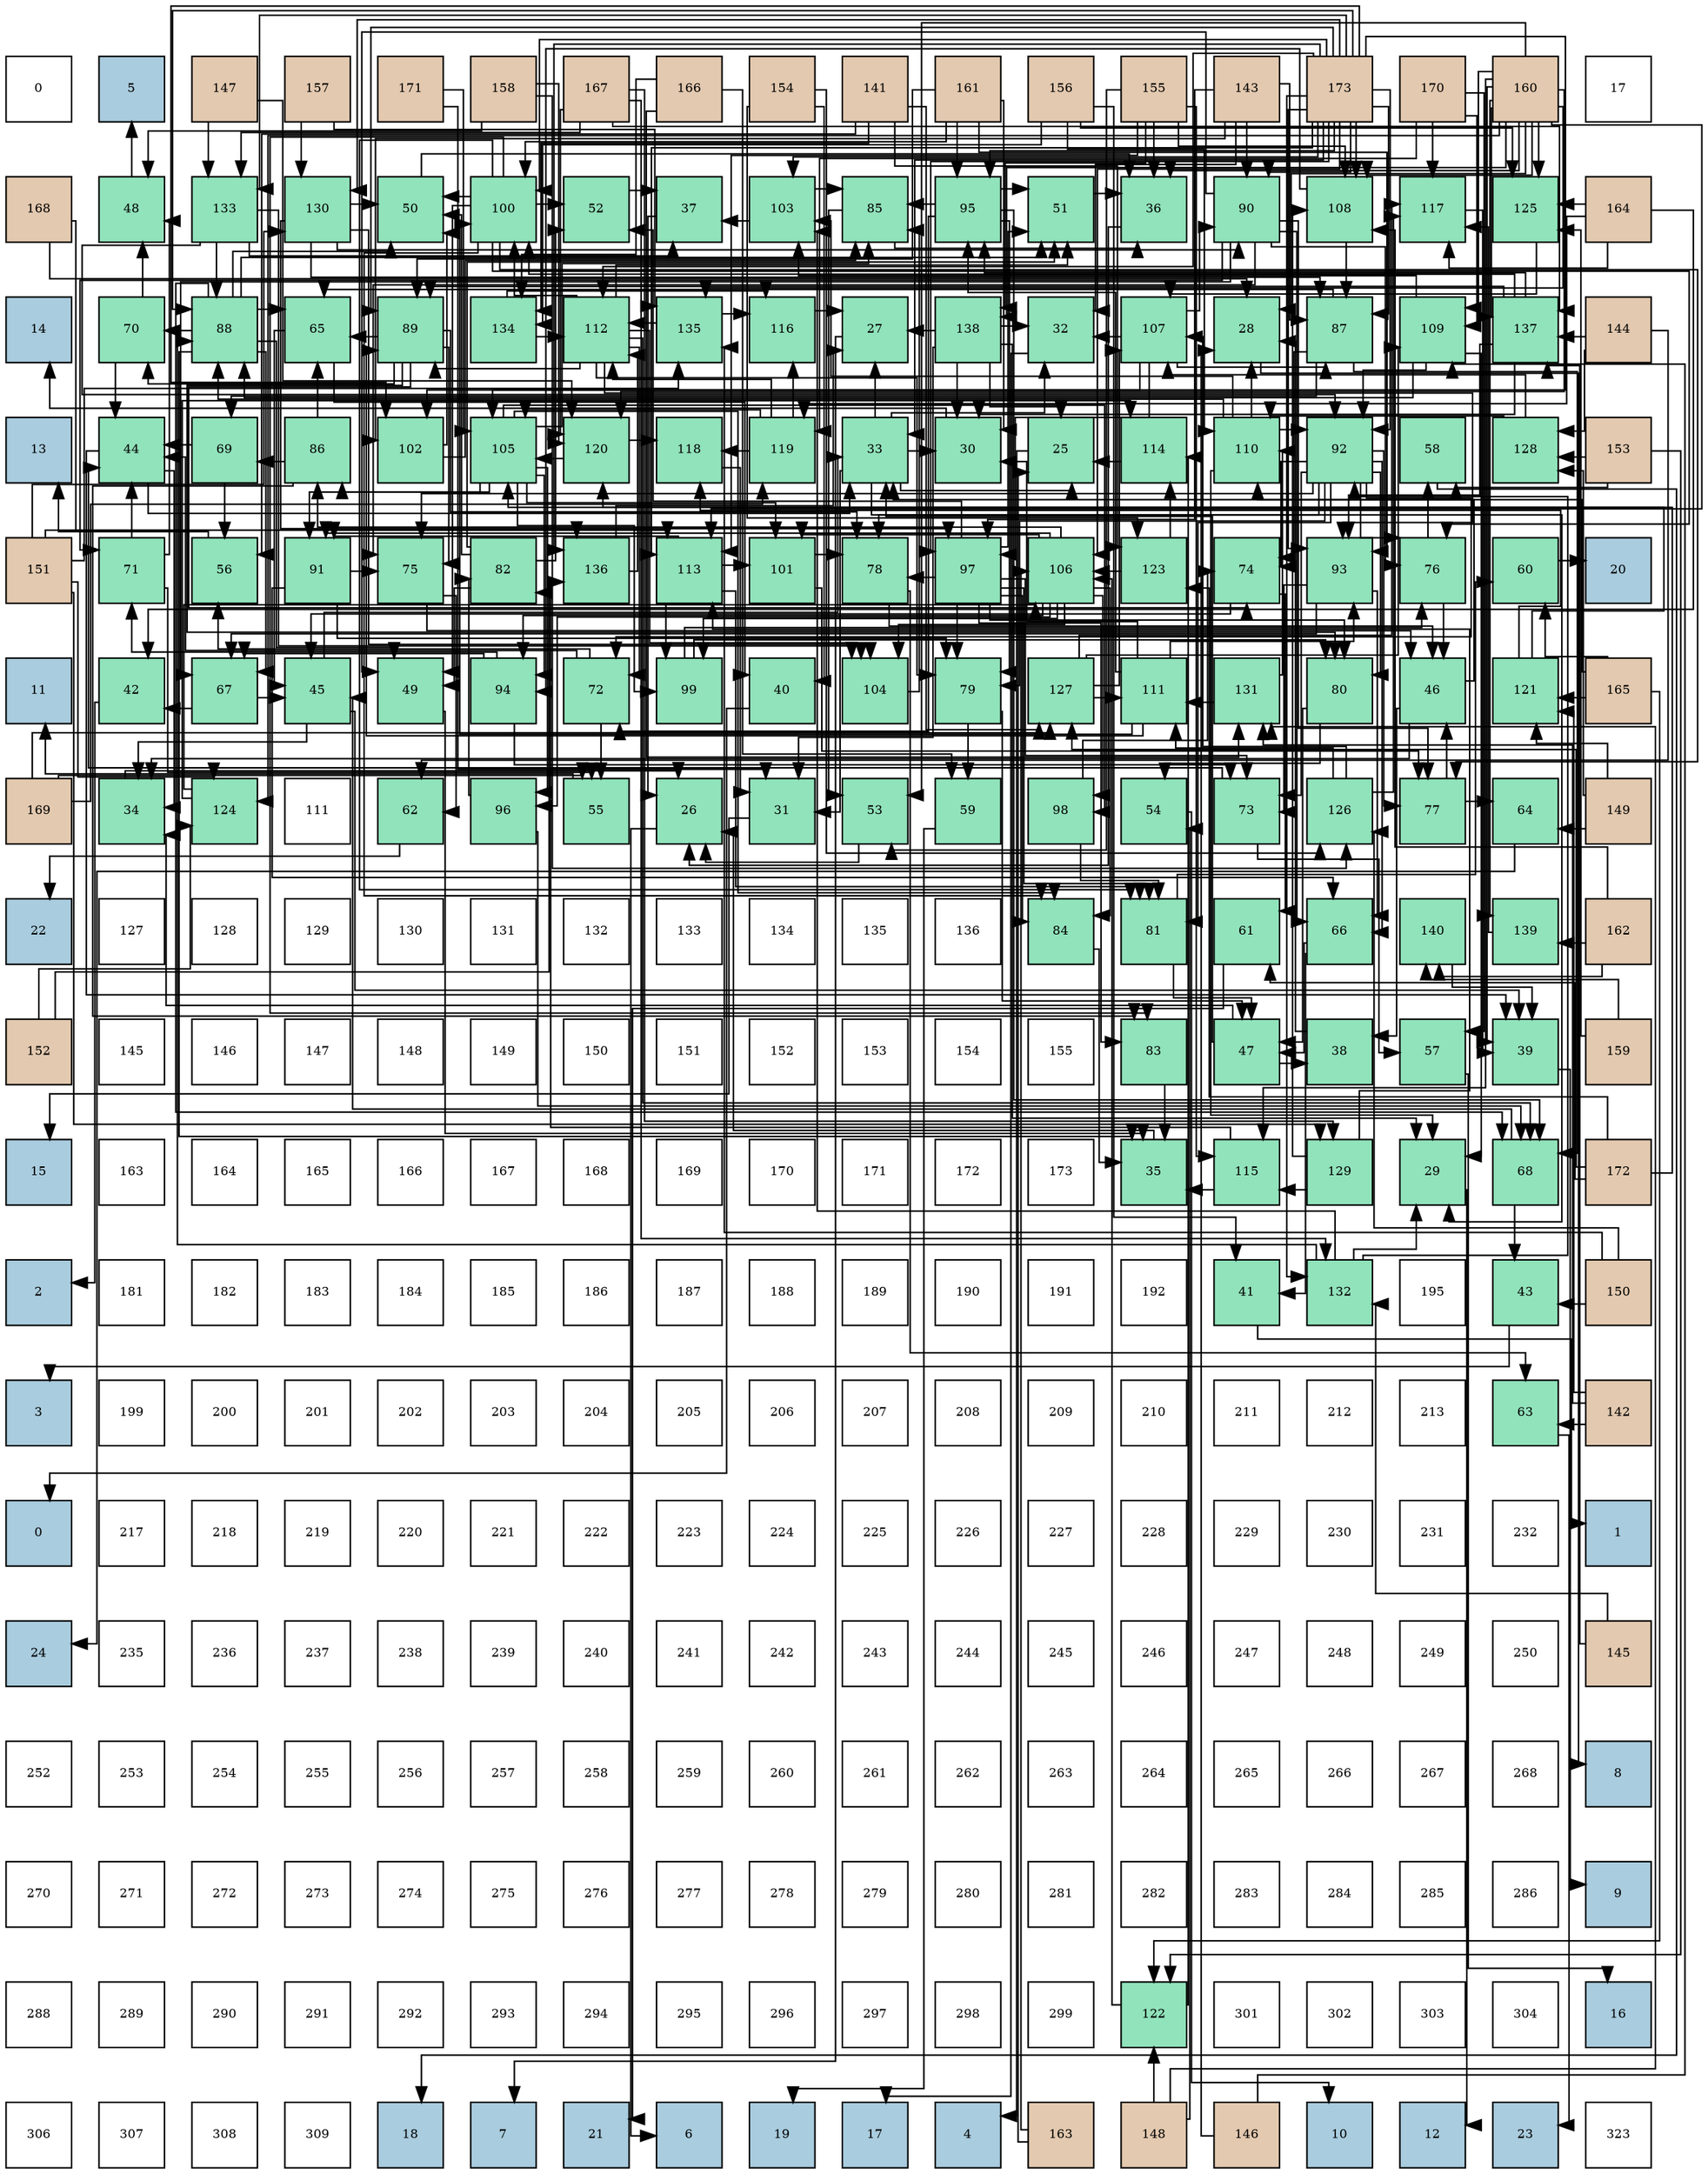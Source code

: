 digraph layout{
 rankdir=TB;
 splines=ortho;
 node [style=filled shape=square fixedsize=true width=0.6];
0[label="0", fontsize=8, fillcolor="#ffffff"];
1[label="5", fontsize=8, fillcolor="#a9ccde"];
2[label="147", fontsize=8, fillcolor="#e3c9af"];
3[label="157", fontsize=8, fillcolor="#e3c9af"];
4[label="171", fontsize=8, fillcolor="#e3c9af"];
5[label="158", fontsize=8, fillcolor="#e3c9af"];
6[label="167", fontsize=8, fillcolor="#e3c9af"];
7[label="166", fontsize=8, fillcolor="#e3c9af"];
8[label="154", fontsize=8, fillcolor="#e3c9af"];
9[label="141", fontsize=8, fillcolor="#e3c9af"];
10[label="161", fontsize=8, fillcolor="#e3c9af"];
11[label="156", fontsize=8, fillcolor="#e3c9af"];
12[label="155", fontsize=8, fillcolor="#e3c9af"];
13[label="143", fontsize=8, fillcolor="#e3c9af"];
14[label="173", fontsize=8, fillcolor="#e3c9af"];
15[label="170", fontsize=8, fillcolor="#e3c9af"];
16[label="160", fontsize=8, fillcolor="#e3c9af"];
17[label="17", fontsize=8, fillcolor="#ffffff"];
18[label="168", fontsize=8, fillcolor="#e3c9af"];
19[label="48", fontsize=8, fillcolor="#91e3bb"];
20[label="133", fontsize=8, fillcolor="#91e3bb"];
21[label="130", fontsize=8, fillcolor="#91e3bb"];
22[label="50", fontsize=8, fillcolor="#91e3bb"];
23[label="100", fontsize=8, fillcolor="#91e3bb"];
24[label="52", fontsize=8, fillcolor="#91e3bb"];
25[label="37", fontsize=8, fillcolor="#91e3bb"];
26[label="103", fontsize=8, fillcolor="#91e3bb"];
27[label="85", fontsize=8, fillcolor="#91e3bb"];
28[label="95", fontsize=8, fillcolor="#91e3bb"];
29[label="51", fontsize=8, fillcolor="#91e3bb"];
30[label="36", fontsize=8, fillcolor="#91e3bb"];
31[label="90", fontsize=8, fillcolor="#91e3bb"];
32[label="108", fontsize=8, fillcolor="#91e3bb"];
33[label="117", fontsize=8, fillcolor="#91e3bb"];
34[label="125", fontsize=8, fillcolor="#91e3bb"];
35[label="164", fontsize=8, fillcolor="#e3c9af"];
36[label="14", fontsize=8, fillcolor="#a9ccde"];
37[label="70", fontsize=8, fillcolor="#91e3bb"];
38[label="88", fontsize=8, fillcolor="#91e3bb"];
39[label="65", fontsize=8, fillcolor="#91e3bb"];
40[label="89", fontsize=8, fillcolor="#91e3bb"];
41[label="134", fontsize=8, fillcolor="#91e3bb"];
42[label="112", fontsize=8, fillcolor="#91e3bb"];
43[label="135", fontsize=8, fillcolor="#91e3bb"];
44[label="116", fontsize=8, fillcolor="#91e3bb"];
45[label="27", fontsize=8, fillcolor="#91e3bb"];
46[label="138", fontsize=8, fillcolor="#91e3bb"];
47[label="32", fontsize=8, fillcolor="#91e3bb"];
48[label="107", fontsize=8, fillcolor="#91e3bb"];
49[label="28", fontsize=8, fillcolor="#91e3bb"];
50[label="87", fontsize=8, fillcolor="#91e3bb"];
51[label="109", fontsize=8, fillcolor="#91e3bb"];
52[label="137", fontsize=8, fillcolor="#91e3bb"];
53[label="144", fontsize=8, fillcolor="#e3c9af"];
54[label="13", fontsize=8, fillcolor="#a9ccde"];
55[label="44", fontsize=8, fillcolor="#91e3bb"];
56[label="69", fontsize=8, fillcolor="#91e3bb"];
57[label="86", fontsize=8, fillcolor="#91e3bb"];
58[label="102", fontsize=8, fillcolor="#91e3bb"];
59[label="105", fontsize=8, fillcolor="#91e3bb"];
60[label="120", fontsize=8, fillcolor="#91e3bb"];
61[label="118", fontsize=8, fillcolor="#91e3bb"];
62[label="119", fontsize=8, fillcolor="#91e3bb"];
63[label="33", fontsize=8, fillcolor="#91e3bb"];
64[label="30", fontsize=8, fillcolor="#91e3bb"];
65[label="25", fontsize=8, fillcolor="#91e3bb"];
66[label="114", fontsize=8, fillcolor="#91e3bb"];
67[label="110", fontsize=8, fillcolor="#91e3bb"];
68[label="92", fontsize=8, fillcolor="#91e3bb"];
69[label="58", fontsize=8, fillcolor="#91e3bb"];
70[label="128", fontsize=8, fillcolor="#91e3bb"];
71[label="153", fontsize=8, fillcolor="#e3c9af"];
72[label="151", fontsize=8, fillcolor="#e3c9af"];
73[label="71", fontsize=8, fillcolor="#91e3bb"];
74[label="56", fontsize=8, fillcolor="#91e3bb"];
75[label="91", fontsize=8, fillcolor="#91e3bb"];
76[label="75", fontsize=8, fillcolor="#91e3bb"];
77[label="82", fontsize=8, fillcolor="#91e3bb"];
78[label="136", fontsize=8, fillcolor="#91e3bb"];
79[label="113", fontsize=8, fillcolor="#91e3bb"];
80[label="101", fontsize=8, fillcolor="#91e3bb"];
81[label="78", fontsize=8, fillcolor="#91e3bb"];
82[label="97", fontsize=8, fillcolor="#91e3bb"];
83[label="106", fontsize=8, fillcolor="#91e3bb"];
84[label="123", fontsize=8, fillcolor="#91e3bb"];
85[label="74", fontsize=8, fillcolor="#91e3bb"];
86[label="93", fontsize=8, fillcolor="#91e3bb"];
87[label="76", fontsize=8, fillcolor="#91e3bb"];
88[label="60", fontsize=8, fillcolor="#91e3bb"];
89[label="20", fontsize=8, fillcolor="#a9ccde"];
90[label="11", fontsize=8, fillcolor="#a9ccde"];
91[label="42", fontsize=8, fillcolor="#91e3bb"];
92[label="67", fontsize=8, fillcolor="#91e3bb"];
93[label="45", fontsize=8, fillcolor="#91e3bb"];
94[label="49", fontsize=8, fillcolor="#91e3bb"];
95[label="94", fontsize=8, fillcolor="#91e3bb"];
96[label="72", fontsize=8, fillcolor="#91e3bb"];
97[label="99", fontsize=8, fillcolor="#91e3bb"];
98[label="40", fontsize=8, fillcolor="#91e3bb"];
99[label="104", fontsize=8, fillcolor="#91e3bb"];
100[label="79", fontsize=8, fillcolor="#91e3bb"];
101[label="127", fontsize=8, fillcolor="#91e3bb"];
102[label="111", fontsize=8, fillcolor="#91e3bb"];
103[label="131", fontsize=8, fillcolor="#91e3bb"];
104[label="80", fontsize=8, fillcolor="#91e3bb"];
105[label="46", fontsize=8, fillcolor="#91e3bb"];
106[label="121", fontsize=8, fillcolor="#91e3bb"];
107[label="165", fontsize=8, fillcolor="#e3c9af"];
108[label="169", fontsize=8, fillcolor="#e3c9af"];
109[label="34", fontsize=8, fillcolor="#91e3bb"];
110[label="124", fontsize=8, fillcolor="#91e3bb"];
111[label="111", fontsize=8, fillcolor="#ffffff"];
112[label="62", fontsize=8, fillcolor="#91e3bb"];
113[label="96", fontsize=8, fillcolor="#91e3bb"];
114[label="55", fontsize=8, fillcolor="#91e3bb"];
115[label="26", fontsize=8, fillcolor="#91e3bb"];
116[label="31", fontsize=8, fillcolor="#91e3bb"];
117[label="53", fontsize=8, fillcolor="#91e3bb"];
118[label="59", fontsize=8, fillcolor="#91e3bb"];
119[label="98", fontsize=8, fillcolor="#91e3bb"];
120[label="54", fontsize=8, fillcolor="#91e3bb"];
121[label="73", fontsize=8, fillcolor="#91e3bb"];
122[label="126", fontsize=8, fillcolor="#91e3bb"];
123[label="77", fontsize=8, fillcolor="#91e3bb"];
124[label="64", fontsize=8, fillcolor="#91e3bb"];
125[label="149", fontsize=8, fillcolor="#e3c9af"];
126[label="22", fontsize=8, fillcolor="#a9ccde"];
127[label="127", fontsize=8, fillcolor="#ffffff"];
128[label="128", fontsize=8, fillcolor="#ffffff"];
129[label="129", fontsize=8, fillcolor="#ffffff"];
130[label="130", fontsize=8, fillcolor="#ffffff"];
131[label="131", fontsize=8, fillcolor="#ffffff"];
132[label="132", fontsize=8, fillcolor="#ffffff"];
133[label="133", fontsize=8, fillcolor="#ffffff"];
134[label="134", fontsize=8, fillcolor="#ffffff"];
135[label="135", fontsize=8, fillcolor="#ffffff"];
136[label="136", fontsize=8, fillcolor="#ffffff"];
137[label="84", fontsize=8, fillcolor="#91e3bb"];
138[label="81", fontsize=8, fillcolor="#91e3bb"];
139[label="61", fontsize=8, fillcolor="#91e3bb"];
140[label="66", fontsize=8, fillcolor="#91e3bb"];
141[label="140", fontsize=8, fillcolor="#91e3bb"];
142[label="139", fontsize=8, fillcolor="#91e3bb"];
143[label="162", fontsize=8, fillcolor="#e3c9af"];
144[label="152", fontsize=8, fillcolor="#e3c9af"];
145[label="145", fontsize=8, fillcolor="#ffffff"];
146[label="146", fontsize=8, fillcolor="#ffffff"];
147[label="147", fontsize=8, fillcolor="#ffffff"];
148[label="148", fontsize=8, fillcolor="#ffffff"];
149[label="149", fontsize=8, fillcolor="#ffffff"];
150[label="150", fontsize=8, fillcolor="#ffffff"];
151[label="151", fontsize=8, fillcolor="#ffffff"];
152[label="152", fontsize=8, fillcolor="#ffffff"];
153[label="153", fontsize=8, fillcolor="#ffffff"];
154[label="154", fontsize=8, fillcolor="#ffffff"];
155[label="155", fontsize=8, fillcolor="#ffffff"];
156[label="83", fontsize=8, fillcolor="#91e3bb"];
157[label="47", fontsize=8, fillcolor="#91e3bb"];
158[label="38", fontsize=8, fillcolor="#91e3bb"];
159[label="57", fontsize=8, fillcolor="#91e3bb"];
160[label="39", fontsize=8, fillcolor="#91e3bb"];
161[label="159", fontsize=8, fillcolor="#e3c9af"];
162[label="15", fontsize=8, fillcolor="#a9ccde"];
163[label="163", fontsize=8, fillcolor="#ffffff"];
164[label="164", fontsize=8, fillcolor="#ffffff"];
165[label="165", fontsize=8, fillcolor="#ffffff"];
166[label="166", fontsize=8, fillcolor="#ffffff"];
167[label="167", fontsize=8, fillcolor="#ffffff"];
168[label="168", fontsize=8, fillcolor="#ffffff"];
169[label="169", fontsize=8, fillcolor="#ffffff"];
170[label="170", fontsize=8, fillcolor="#ffffff"];
171[label="171", fontsize=8, fillcolor="#ffffff"];
172[label="172", fontsize=8, fillcolor="#ffffff"];
173[label="173", fontsize=8, fillcolor="#ffffff"];
174[label="35", fontsize=8, fillcolor="#91e3bb"];
175[label="115", fontsize=8, fillcolor="#91e3bb"];
176[label="129", fontsize=8, fillcolor="#91e3bb"];
177[label="29", fontsize=8, fillcolor="#91e3bb"];
178[label="68", fontsize=8, fillcolor="#91e3bb"];
179[label="172", fontsize=8, fillcolor="#e3c9af"];
180[label="2", fontsize=8, fillcolor="#a9ccde"];
181[label="181", fontsize=8, fillcolor="#ffffff"];
182[label="182", fontsize=8, fillcolor="#ffffff"];
183[label="183", fontsize=8, fillcolor="#ffffff"];
184[label="184", fontsize=8, fillcolor="#ffffff"];
185[label="185", fontsize=8, fillcolor="#ffffff"];
186[label="186", fontsize=8, fillcolor="#ffffff"];
187[label="187", fontsize=8, fillcolor="#ffffff"];
188[label="188", fontsize=8, fillcolor="#ffffff"];
189[label="189", fontsize=8, fillcolor="#ffffff"];
190[label="190", fontsize=8, fillcolor="#ffffff"];
191[label="191", fontsize=8, fillcolor="#ffffff"];
192[label="192", fontsize=8, fillcolor="#ffffff"];
193[label="41", fontsize=8, fillcolor="#91e3bb"];
194[label="132", fontsize=8, fillcolor="#91e3bb"];
195[label="195", fontsize=8, fillcolor="#ffffff"];
196[label="43", fontsize=8, fillcolor="#91e3bb"];
197[label="150", fontsize=8, fillcolor="#e3c9af"];
198[label="3", fontsize=8, fillcolor="#a9ccde"];
199[label="199", fontsize=8, fillcolor="#ffffff"];
200[label="200", fontsize=8, fillcolor="#ffffff"];
201[label="201", fontsize=8, fillcolor="#ffffff"];
202[label="202", fontsize=8, fillcolor="#ffffff"];
203[label="203", fontsize=8, fillcolor="#ffffff"];
204[label="204", fontsize=8, fillcolor="#ffffff"];
205[label="205", fontsize=8, fillcolor="#ffffff"];
206[label="206", fontsize=8, fillcolor="#ffffff"];
207[label="207", fontsize=8, fillcolor="#ffffff"];
208[label="208", fontsize=8, fillcolor="#ffffff"];
209[label="209", fontsize=8, fillcolor="#ffffff"];
210[label="210", fontsize=8, fillcolor="#ffffff"];
211[label="211", fontsize=8, fillcolor="#ffffff"];
212[label="212", fontsize=8, fillcolor="#ffffff"];
213[label="213", fontsize=8, fillcolor="#ffffff"];
214[label="63", fontsize=8, fillcolor="#91e3bb"];
215[label="142", fontsize=8, fillcolor="#e3c9af"];
216[label="0", fontsize=8, fillcolor="#a9ccde"];
217[label="217", fontsize=8, fillcolor="#ffffff"];
218[label="218", fontsize=8, fillcolor="#ffffff"];
219[label="219", fontsize=8, fillcolor="#ffffff"];
220[label="220", fontsize=8, fillcolor="#ffffff"];
221[label="221", fontsize=8, fillcolor="#ffffff"];
222[label="222", fontsize=8, fillcolor="#ffffff"];
223[label="223", fontsize=8, fillcolor="#ffffff"];
224[label="224", fontsize=8, fillcolor="#ffffff"];
225[label="225", fontsize=8, fillcolor="#ffffff"];
226[label="226", fontsize=8, fillcolor="#ffffff"];
227[label="227", fontsize=8, fillcolor="#ffffff"];
228[label="228", fontsize=8, fillcolor="#ffffff"];
229[label="229", fontsize=8, fillcolor="#ffffff"];
230[label="230", fontsize=8, fillcolor="#ffffff"];
231[label="231", fontsize=8, fillcolor="#ffffff"];
232[label="232", fontsize=8, fillcolor="#ffffff"];
233[label="1", fontsize=8, fillcolor="#a9ccde"];
234[label="24", fontsize=8, fillcolor="#a9ccde"];
235[label="235", fontsize=8, fillcolor="#ffffff"];
236[label="236", fontsize=8, fillcolor="#ffffff"];
237[label="237", fontsize=8, fillcolor="#ffffff"];
238[label="238", fontsize=8, fillcolor="#ffffff"];
239[label="239", fontsize=8, fillcolor="#ffffff"];
240[label="240", fontsize=8, fillcolor="#ffffff"];
241[label="241", fontsize=8, fillcolor="#ffffff"];
242[label="242", fontsize=8, fillcolor="#ffffff"];
243[label="243", fontsize=8, fillcolor="#ffffff"];
244[label="244", fontsize=8, fillcolor="#ffffff"];
245[label="245", fontsize=8, fillcolor="#ffffff"];
246[label="246", fontsize=8, fillcolor="#ffffff"];
247[label="247", fontsize=8, fillcolor="#ffffff"];
248[label="248", fontsize=8, fillcolor="#ffffff"];
249[label="249", fontsize=8, fillcolor="#ffffff"];
250[label="250", fontsize=8, fillcolor="#ffffff"];
251[label="145", fontsize=8, fillcolor="#e3c9af"];
252[label="252", fontsize=8, fillcolor="#ffffff"];
253[label="253", fontsize=8, fillcolor="#ffffff"];
254[label="254", fontsize=8, fillcolor="#ffffff"];
255[label="255", fontsize=8, fillcolor="#ffffff"];
256[label="256", fontsize=8, fillcolor="#ffffff"];
257[label="257", fontsize=8, fillcolor="#ffffff"];
258[label="258", fontsize=8, fillcolor="#ffffff"];
259[label="259", fontsize=8, fillcolor="#ffffff"];
260[label="260", fontsize=8, fillcolor="#ffffff"];
261[label="261", fontsize=8, fillcolor="#ffffff"];
262[label="262", fontsize=8, fillcolor="#ffffff"];
263[label="263", fontsize=8, fillcolor="#ffffff"];
264[label="264", fontsize=8, fillcolor="#ffffff"];
265[label="265", fontsize=8, fillcolor="#ffffff"];
266[label="266", fontsize=8, fillcolor="#ffffff"];
267[label="267", fontsize=8, fillcolor="#ffffff"];
268[label="268", fontsize=8, fillcolor="#ffffff"];
269[label="8", fontsize=8, fillcolor="#a9ccde"];
270[label="270", fontsize=8, fillcolor="#ffffff"];
271[label="271", fontsize=8, fillcolor="#ffffff"];
272[label="272", fontsize=8, fillcolor="#ffffff"];
273[label="273", fontsize=8, fillcolor="#ffffff"];
274[label="274", fontsize=8, fillcolor="#ffffff"];
275[label="275", fontsize=8, fillcolor="#ffffff"];
276[label="276", fontsize=8, fillcolor="#ffffff"];
277[label="277", fontsize=8, fillcolor="#ffffff"];
278[label="278", fontsize=8, fillcolor="#ffffff"];
279[label="279", fontsize=8, fillcolor="#ffffff"];
280[label="280", fontsize=8, fillcolor="#ffffff"];
281[label="281", fontsize=8, fillcolor="#ffffff"];
282[label="282", fontsize=8, fillcolor="#ffffff"];
283[label="283", fontsize=8, fillcolor="#ffffff"];
284[label="284", fontsize=8, fillcolor="#ffffff"];
285[label="285", fontsize=8, fillcolor="#ffffff"];
286[label="286", fontsize=8, fillcolor="#ffffff"];
287[label="9", fontsize=8, fillcolor="#a9ccde"];
288[label="288", fontsize=8, fillcolor="#ffffff"];
289[label="289", fontsize=8, fillcolor="#ffffff"];
290[label="290", fontsize=8, fillcolor="#ffffff"];
291[label="291", fontsize=8, fillcolor="#ffffff"];
292[label="292", fontsize=8, fillcolor="#ffffff"];
293[label="293", fontsize=8, fillcolor="#ffffff"];
294[label="294", fontsize=8, fillcolor="#ffffff"];
295[label="295", fontsize=8, fillcolor="#ffffff"];
296[label="296", fontsize=8, fillcolor="#ffffff"];
297[label="297", fontsize=8, fillcolor="#ffffff"];
298[label="298", fontsize=8, fillcolor="#ffffff"];
299[label="299", fontsize=8, fillcolor="#ffffff"];
300[label="122", fontsize=8, fillcolor="#91e3bb"];
301[label="301", fontsize=8, fillcolor="#ffffff"];
302[label="302", fontsize=8, fillcolor="#ffffff"];
303[label="303", fontsize=8, fillcolor="#ffffff"];
304[label="304", fontsize=8, fillcolor="#ffffff"];
305[label="16", fontsize=8, fillcolor="#a9ccde"];
306[label="306", fontsize=8, fillcolor="#ffffff"];
307[label="307", fontsize=8, fillcolor="#ffffff"];
308[label="308", fontsize=8, fillcolor="#ffffff"];
309[label="309", fontsize=8, fillcolor="#ffffff"];
310[label="18", fontsize=8, fillcolor="#a9ccde"];
311[label="7", fontsize=8, fillcolor="#a9ccde"];
312[label="21", fontsize=8, fillcolor="#a9ccde"];
313[label="6", fontsize=8, fillcolor="#a9ccde"];
314[label="19", fontsize=8, fillcolor="#a9ccde"];
315[label="17", fontsize=8, fillcolor="#a9ccde"];
316[label="4", fontsize=8, fillcolor="#a9ccde"];
317[label="163", fontsize=8, fillcolor="#e3c9af"];
318[label="148", fontsize=8, fillcolor="#e3c9af"];
319[label="146", fontsize=8, fillcolor="#e3c9af"];
320[label="10", fontsize=8, fillcolor="#a9ccde"];
321[label="12", fontsize=8, fillcolor="#a9ccde"];
322[label="23", fontsize=8, fillcolor="#a9ccde"];
323[label="323", fontsize=8, fillcolor="#ffffff"];
edge [constraint=false, style=vis];65 -> 316;
115 -> 313;
45 -> 311;
49 -> 269;
177 -> 321;
64 -> 36;
116 -> 162;
47 -> 315;
63 -> 65;
63 -> 45;
63 -> 177;
63 -> 64;
63 -> 116;
63 -> 47;
109 -> 115;
174 -> 115;
30 -> 115;
25 -> 115;
158 -> 49;
160 -> 287;
98 -> 216;
193 -> 233;
91 -> 180;
196 -> 198;
55 -> 63;
55 -> 109;
55 -> 160;
93 -> 63;
93 -> 109;
93 -> 160;
105 -> 63;
105 -> 109;
105 -> 158;
157 -> 63;
157 -> 109;
157 -> 158;
19 -> 1;
94 -> 174;
22 -> 30;
29 -> 30;
24 -> 25;
117 -> 115;
120 -> 320;
114 -> 90;
74 -> 54;
159 -> 305;
69 -> 310;
118 -> 314;
88 -> 89;
139 -> 312;
112 -> 126;
214 -> 322;
124 -> 234;
39 -> 98;
39 -> 93;
140 -> 193;
140 -> 157;
92 -> 91;
92 -> 93;
178 -> 196;
178 -> 93;
56 -> 55;
56 -> 74;
37 -> 55;
37 -> 19;
73 -> 55;
73 -> 19;
73 -> 114;
96 -> 55;
96 -> 114;
96 -> 74;
121 -> 55;
121 -> 159;
85 -> 93;
85 -> 139;
76 -> 105;
76 -> 112;
87 -> 105;
87 -> 69;
123 -> 105;
123 -> 124;
81 -> 105;
81 -> 214;
100 -> 157;
100 -> 118;
104 -> 157;
104 -> 120;
138 -> 157;
138 -> 88;
77 -> 94;
77 -> 22;
77 -> 29;
77 -> 24;
156 -> 174;
137 -> 174;
27 -> 30;
27 -> 117;
57 -> 39;
57 -> 56;
57 -> 156;
50 -> 39;
50 -> 178;
50 -> 56;
50 -> 85;
38 -> 174;
38 -> 94;
38 -> 22;
38 -> 29;
38 -> 39;
38 -> 92;
38 -> 178;
38 -> 37;
40 -> 39;
40 -> 37;
40 -> 85;
40 -> 76;
40 -> 81;
40 -> 104;
31 -> 94;
31 -> 140;
31 -> 92;
31 -> 73;
31 -> 76;
31 -> 87;
31 -> 123;
75 -> 140;
75 -> 76;
75 -> 100;
68 -> 140;
68 -> 96;
68 -> 121;
68 -> 85;
68 -> 76;
68 -> 87;
68 -> 123;
68 -> 81;
68 -> 100;
68 -> 104;
68 -> 138;
86 -> 140;
86 -> 92;
86 -> 121;
95 -> 92;
95 -> 73;
95 -> 121;
28 -> 29;
28 -> 178;
28 -> 96;
28 -> 100;
28 -> 27;
113 -> 178;
113 -> 77;
82 -> 29;
82 -> 24;
82 -> 121;
82 -> 81;
82 -> 100;
82 -> 104;
82 -> 138;
82 -> 156;
82 -> 137;
119 -> 85;
119 -> 138;
97 -> 87;
97 -> 104;
23 -> 94;
23 -> 22;
23 -> 24;
23 -> 87;
23 -> 123;
23 -> 138;
23 -> 156;
23 -> 137;
80 -> 123;
80 -> 81;
58 -> 22;
58 -> 27;
26 -> 25;
26 -> 27;
99 -> 27;
59 -> 137;
59 -> 27;
59 -> 57;
59 -> 75;
59 -> 95;
59 -> 113;
59 -> 119;
59 -> 97;
59 -> 80;
83 -> 137;
83 -> 57;
83 -> 75;
83 -> 95;
83 -> 113;
83 -> 119;
83 -> 97;
83 -> 80;
83 -> 99;
48 -> 47;
48 -> 50;
48 -> 31;
48 -> 82;
48 -> 58;
32 -> 50;
32 -> 95;
51 -> 177;
51 -> 38;
51 -> 68;
51 -> 26;
67 -> 49;
67 -> 177;
67 -> 38;
67 -> 68;
67 -> 26;
102 -> 64;
102 -> 40;
102 -> 86;
102 -> 28;
102 -> 23;
42 -> 29;
42 -> 178;
42 -> 96;
42 -> 100;
42 -> 40;
42 -> 86;
42 -> 23;
42 -> 99;
79 -> 138;
79 -> 75;
79 -> 97;
79 -> 80;
66 -> 65;
175 -> 174;
175 -> 77;
44 -> 45;
33 -> 160;
61 -> 116;
62 -> 59;
62 -> 42;
62 -> 44;
62 -> 61;
60 -> 59;
60 -> 61;
106 -> 59;
106 -> 61;
300 -> 83;
300 -> 66;
84 -> 83;
84 -> 66;
110 -> 83;
110 -> 66;
34 -> 48;
122 -> 48;
122 -> 102;
122 -> 33;
101 -> 48;
101 -> 51;
101 -> 102;
101 -> 33;
70 -> 48;
70 -> 67;
176 -> 32;
176 -> 79;
176 -> 175;
21 -> 22;
21 -> 50;
21 -> 31;
21 -> 82;
21 -> 99;
103 -> 67;
103 -> 102;
194 -> 177;
194 -> 38;
194 -> 68;
194 -> 26;
20 -> 25;
20 -> 38;
20 -> 68;
20 -> 99;
41 -> 42;
41 -> 44;
43 -> 42;
43 -> 44;
78 -> 45;
78 -> 42;
52 -> 64;
52 -> 40;
52 -> 86;
52 -> 28;
52 -> 23;
46 -> 65;
46 -> 45;
46 -> 177;
46 -> 64;
46 -> 116;
46 -> 47;
142 -> 33;
141 -> 160;
9 -> 74;
9 -> 84;
9 -> 101;
9 -> 41;
215 -> 214;
215 -> 106;
215 -> 103;
13 -> 47;
13 -> 50;
13 -> 31;
13 -> 82;
13 -> 58;
53 -> 112;
53 -> 70;
53 -> 52;
251 -> 194;
251 -> 52;
319 -> 49;
319 -> 51;
2 -> 60;
2 -> 20;
318 -> 120;
318 -> 300;
318 -> 103;
125 -> 124;
125 -> 106;
125 -> 70;
197 -> 196;
197 -> 122;
197 -> 43;
72 -> 110;
72 -> 176;
72 -> 21;
72 -> 43;
72 -> 78;
144 -> 110;
144 -> 78;
71 -> 69;
71 -> 300;
71 -> 70;
8 -> 98;
8 -> 84;
8 -> 122;
12 -> 30;
12 -> 117;
12 -> 32;
12 -> 79;
12 -> 175;
12 -> 46;
11 -> 193;
11 -> 67;
11 -> 34;
11 -> 41;
3 -> 21;
3 -> 43;
5 -> 19;
5 -> 60;
5 -> 122;
161 -> 34;
161 -> 141;
16 -> 49;
16 -> 30;
16 -> 160;
16 -> 117;
16 -> 32;
16 -> 51;
16 -> 79;
16 -> 175;
16 -> 60;
16 -> 110;
16 -> 34;
16 -> 43;
16 -> 52;
16 -> 46;
16 -> 142;
10 -> 64;
10 -> 40;
10 -> 86;
10 -> 28;
10 -> 23;
143 -> 32;
143 -> 142;
143 -> 141;
317 -> 65;
317 -> 83;
35 -> 91;
35 -> 33;
35 -> 62;
35 -> 34;
107 -> 88;
107 -> 67;
107 -> 106;
107 -> 300;
7 -> 118;
7 -> 103;
7 -> 41;
6 -> 60;
6 -> 176;
6 -> 194;
6 -> 20;
6 -> 52;
18 -> 49;
18 -> 79;
108 -> 114;
108 -> 62;
108 -> 101;
15 -> 159;
15 -> 51;
15 -> 33;
15 -> 62;
4 -> 116;
4 -> 59;
179 -> 139;
179 -> 60;
179 -> 84;
179 -> 101;
14 -> 63;
14 -> 50;
14 -> 38;
14 -> 40;
14 -> 31;
14 -> 68;
14 -> 86;
14 -> 28;
14 -> 82;
14 -> 23;
14 -> 58;
14 -> 26;
14 -> 59;
14 -> 83;
14 -> 32;
14 -> 42;
14 -> 79;
14 -> 21;
14 -> 194;
14 -> 20;
14 -> 78;
edge [constraint=true, style=invis];
0 -> 18 -> 36 -> 54 -> 72 -> 90 -> 108 -> 126 -> 144 -> 162 -> 180 -> 198 -> 216 -> 234 -> 252 -> 270 -> 288 -> 306;
1 -> 19 -> 37 -> 55 -> 73 -> 91 -> 109 -> 127 -> 145 -> 163 -> 181 -> 199 -> 217 -> 235 -> 253 -> 271 -> 289 -> 307;
2 -> 20 -> 38 -> 56 -> 74 -> 92 -> 110 -> 128 -> 146 -> 164 -> 182 -> 200 -> 218 -> 236 -> 254 -> 272 -> 290 -> 308;
3 -> 21 -> 39 -> 57 -> 75 -> 93 -> 111 -> 129 -> 147 -> 165 -> 183 -> 201 -> 219 -> 237 -> 255 -> 273 -> 291 -> 309;
4 -> 22 -> 40 -> 58 -> 76 -> 94 -> 112 -> 130 -> 148 -> 166 -> 184 -> 202 -> 220 -> 238 -> 256 -> 274 -> 292 -> 310;
5 -> 23 -> 41 -> 59 -> 77 -> 95 -> 113 -> 131 -> 149 -> 167 -> 185 -> 203 -> 221 -> 239 -> 257 -> 275 -> 293 -> 311;
6 -> 24 -> 42 -> 60 -> 78 -> 96 -> 114 -> 132 -> 150 -> 168 -> 186 -> 204 -> 222 -> 240 -> 258 -> 276 -> 294 -> 312;
7 -> 25 -> 43 -> 61 -> 79 -> 97 -> 115 -> 133 -> 151 -> 169 -> 187 -> 205 -> 223 -> 241 -> 259 -> 277 -> 295 -> 313;
8 -> 26 -> 44 -> 62 -> 80 -> 98 -> 116 -> 134 -> 152 -> 170 -> 188 -> 206 -> 224 -> 242 -> 260 -> 278 -> 296 -> 314;
9 -> 27 -> 45 -> 63 -> 81 -> 99 -> 117 -> 135 -> 153 -> 171 -> 189 -> 207 -> 225 -> 243 -> 261 -> 279 -> 297 -> 315;
10 -> 28 -> 46 -> 64 -> 82 -> 100 -> 118 -> 136 -> 154 -> 172 -> 190 -> 208 -> 226 -> 244 -> 262 -> 280 -> 298 -> 316;
11 -> 29 -> 47 -> 65 -> 83 -> 101 -> 119 -> 137 -> 155 -> 173 -> 191 -> 209 -> 227 -> 245 -> 263 -> 281 -> 299 -> 317;
12 -> 30 -> 48 -> 66 -> 84 -> 102 -> 120 -> 138 -> 156 -> 174 -> 192 -> 210 -> 228 -> 246 -> 264 -> 282 -> 300 -> 318;
13 -> 31 -> 49 -> 67 -> 85 -> 103 -> 121 -> 139 -> 157 -> 175 -> 193 -> 211 -> 229 -> 247 -> 265 -> 283 -> 301 -> 319;
14 -> 32 -> 50 -> 68 -> 86 -> 104 -> 122 -> 140 -> 158 -> 176 -> 194 -> 212 -> 230 -> 248 -> 266 -> 284 -> 302 -> 320;
15 -> 33 -> 51 -> 69 -> 87 -> 105 -> 123 -> 141 -> 159 -> 177 -> 195 -> 213 -> 231 -> 249 -> 267 -> 285 -> 303 -> 321;
16 -> 34 -> 52 -> 70 -> 88 -> 106 -> 124 -> 142 -> 160 -> 178 -> 196 -> 214 -> 232 -> 250 -> 268 -> 286 -> 304 -> 322;
17 -> 35 -> 53 -> 71 -> 89 -> 107 -> 125 -> 143 -> 161 -> 179 -> 197 -> 215 -> 233 -> 251 -> 269 -> 287 -> 305 -> 323;
rank = same {0 -> 1 -> 2 -> 3 -> 4 -> 5 -> 6 -> 7 -> 8 -> 9 -> 10 -> 11 -> 12 -> 13 -> 14 -> 15 -> 16 -> 17};
rank = same {18 -> 19 -> 20 -> 21 -> 22 -> 23 -> 24 -> 25 -> 26 -> 27 -> 28 -> 29 -> 30 -> 31 -> 32 -> 33 -> 34 -> 35};
rank = same {36 -> 37 -> 38 -> 39 -> 40 -> 41 -> 42 -> 43 -> 44 -> 45 -> 46 -> 47 -> 48 -> 49 -> 50 -> 51 -> 52 -> 53};
rank = same {54 -> 55 -> 56 -> 57 -> 58 -> 59 -> 60 -> 61 -> 62 -> 63 -> 64 -> 65 -> 66 -> 67 -> 68 -> 69 -> 70 -> 71};
rank = same {72 -> 73 -> 74 -> 75 -> 76 -> 77 -> 78 -> 79 -> 80 -> 81 -> 82 -> 83 -> 84 -> 85 -> 86 -> 87 -> 88 -> 89};
rank = same {90 -> 91 -> 92 -> 93 -> 94 -> 95 -> 96 -> 97 -> 98 -> 99 -> 100 -> 101 -> 102 -> 103 -> 104 -> 105 -> 106 -> 107};
rank = same {108 -> 109 -> 110 -> 111 -> 112 -> 113 -> 114 -> 115 -> 116 -> 117 -> 118 -> 119 -> 120 -> 121 -> 122 -> 123 -> 124 -> 125};
rank = same {126 -> 127 -> 128 -> 129 -> 130 -> 131 -> 132 -> 133 -> 134 -> 135 -> 136 -> 137 -> 138 -> 139 -> 140 -> 141 -> 142 -> 143};
rank = same {144 -> 145 -> 146 -> 147 -> 148 -> 149 -> 150 -> 151 -> 152 -> 153 -> 154 -> 155 -> 156 -> 157 -> 158 -> 159 -> 160 -> 161};
rank = same {162 -> 163 -> 164 -> 165 -> 166 -> 167 -> 168 -> 169 -> 170 -> 171 -> 172 -> 173 -> 174 -> 175 -> 176 -> 177 -> 178 -> 179};
rank = same {180 -> 181 -> 182 -> 183 -> 184 -> 185 -> 186 -> 187 -> 188 -> 189 -> 190 -> 191 -> 192 -> 193 -> 194 -> 195 -> 196 -> 197};
rank = same {198 -> 199 -> 200 -> 201 -> 202 -> 203 -> 204 -> 205 -> 206 -> 207 -> 208 -> 209 -> 210 -> 211 -> 212 -> 213 -> 214 -> 215};
rank = same {216 -> 217 -> 218 -> 219 -> 220 -> 221 -> 222 -> 223 -> 224 -> 225 -> 226 -> 227 -> 228 -> 229 -> 230 -> 231 -> 232 -> 233};
rank = same {234 -> 235 -> 236 -> 237 -> 238 -> 239 -> 240 -> 241 -> 242 -> 243 -> 244 -> 245 -> 246 -> 247 -> 248 -> 249 -> 250 -> 251};
rank = same {252 -> 253 -> 254 -> 255 -> 256 -> 257 -> 258 -> 259 -> 260 -> 261 -> 262 -> 263 -> 264 -> 265 -> 266 -> 267 -> 268 -> 269};
rank = same {270 -> 271 -> 272 -> 273 -> 274 -> 275 -> 276 -> 277 -> 278 -> 279 -> 280 -> 281 -> 282 -> 283 -> 284 -> 285 -> 286 -> 287};
rank = same {288 -> 289 -> 290 -> 291 -> 292 -> 293 -> 294 -> 295 -> 296 -> 297 -> 298 -> 299 -> 300 -> 301 -> 302 -> 303 -> 304 -> 305};
rank = same {306 -> 307 -> 308 -> 309 -> 310 -> 311 -> 312 -> 313 -> 314 -> 315 -> 316 -> 317 -> 318 -> 319 -> 320 -> 321 -> 322 -> 323};
}